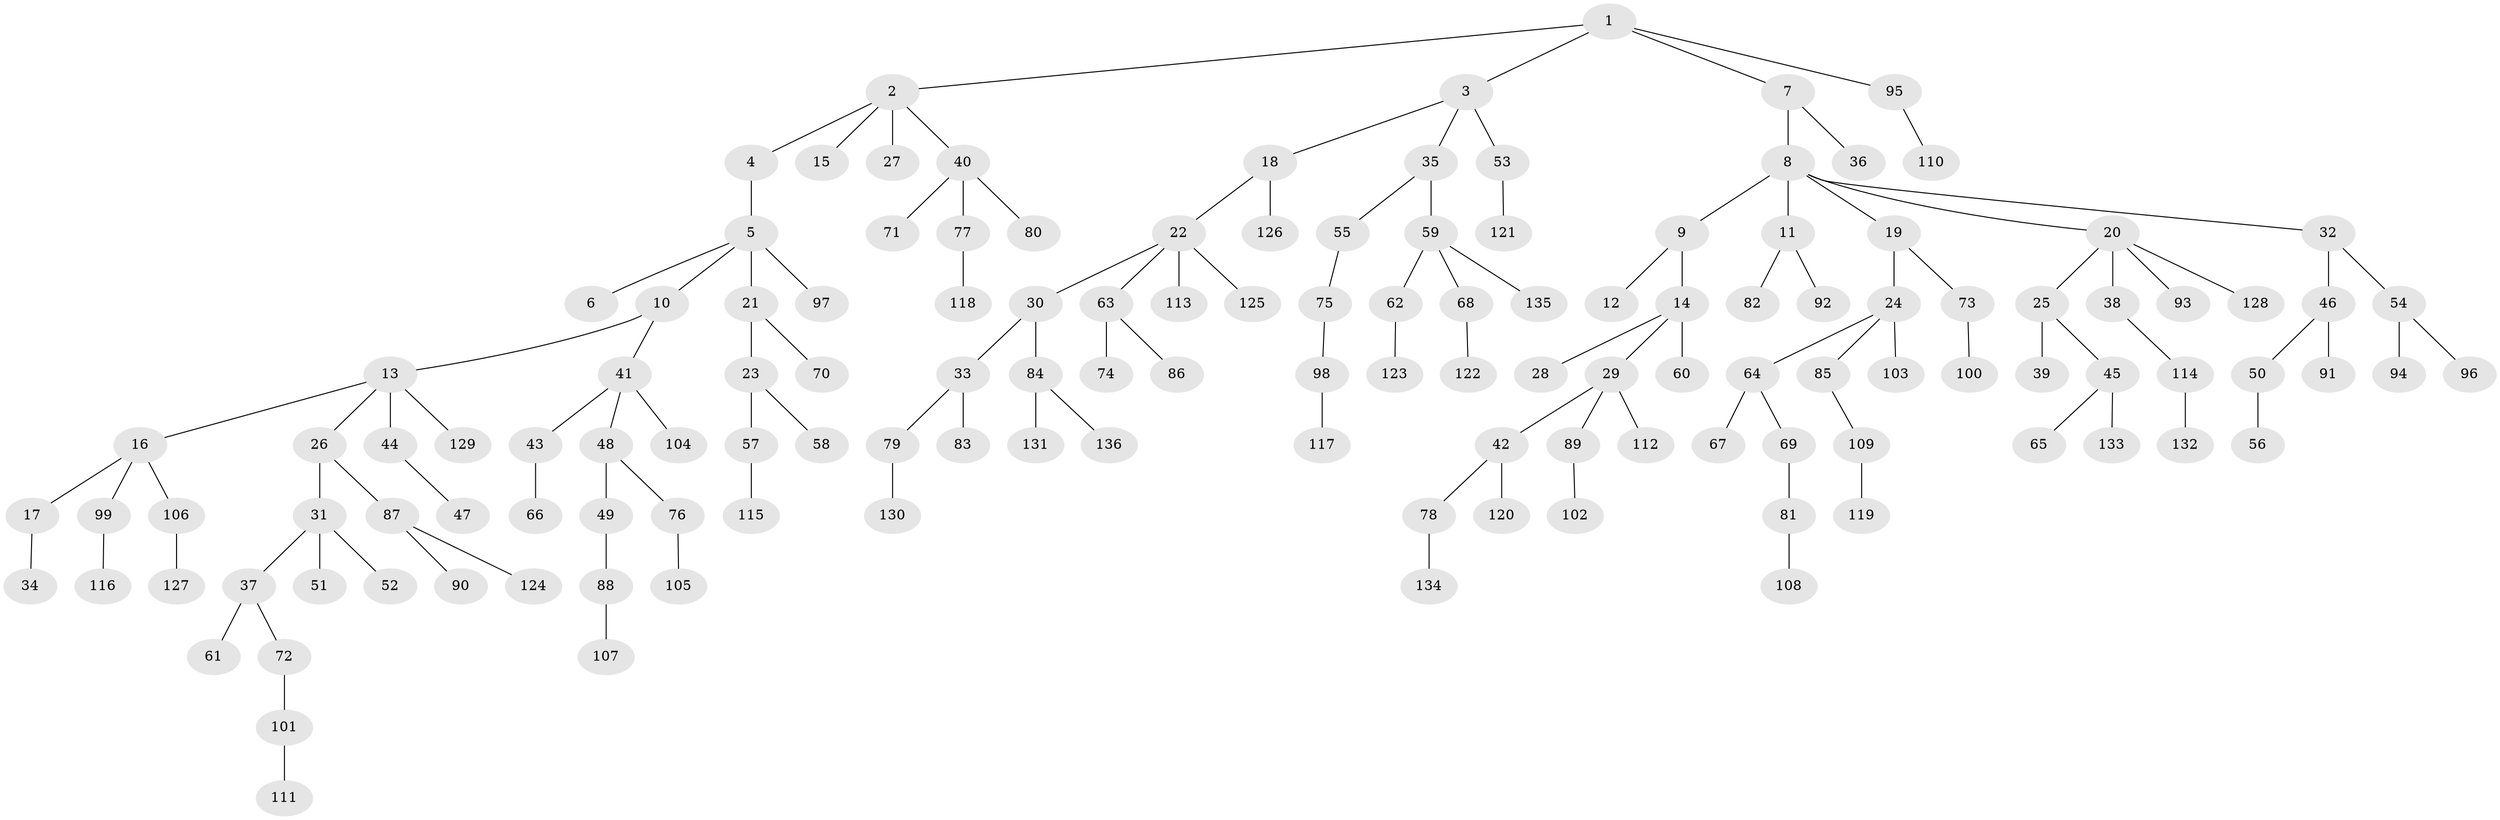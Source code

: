 // coarse degree distribution, {7: 0.012345679012345678, 4: 0.06172839506172839, 2: 0.12345679012345678, 5: 0.037037037037037035, 1: 0.5802469135802469, 3: 0.16049382716049382, 6: 0.024691358024691357}
// Generated by graph-tools (version 1.1) at 2025/19/03/04/25 18:19:18]
// undirected, 136 vertices, 135 edges
graph export_dot {
graph [start="1"]
  node [color=gray90,style=filled];
  1;
  2;
  3;
  4;
  5;
  6;
  7;
  8;
  9;
  10;
  11;
  12;
  13;
  14;
  15;
  16;
  17;
  18;
  19;
  20;
  21;
  22;
  23;
  24;
  25;
  26;
  27;
  28;
  29;
  30;
  31;
  32;
  33;
  34;
  35;
  36;
  37;
  38;
  39;
  40;
  41;
  42;
  43;
  44;
  45;
  46;
  47;
  48;
  49;
  50;
  51;
  52;
  53;
  54;
  55;
  56;
  57;
  58;
  59;
  60;
  61;
  62;
  63;
  64;
  65;
  66;
  67;
  68;
  69;
  70;
  71;
  72;
  73;
  74;
  75;
  76;
  77;
  78;
  79;
  80;
  81;
  82;
  83;
  84;
  85;
  86;
  87;
  88;
  89;
  90;
  91;
  92;
  93;
  94;
  95;
  96;
  97;
  98;
  99;
  100;
  101;
  102;
  103;
  104;
  105;
  106;
  107;
  108;
  109;
  110;
  111;
  112;
  113;
  114;
  115;
  116;
  117;
  118;
  119;
  120;
  121;
  122;
  123;
  124;
  125;
  126;
  127;
  128;
  129;
  130;
  131;
  132;
  133;
  134;
  135;
  136;
  1 -- 2;
  1 -- 3;
  1 -- 7;
  1 -- 95;
  2 -- 4;
  2 -- 15;
  2 -- 27;
  2 -- 40;
  3 -- 18;
  3 -- 35;
  3 -- 53;
  4 -- 5;
  5 -- 6;
  5 -- 10;
  5 -- 21;
  5 -- 97;
  7 -- 8;
  7 -- 36;
  8 -- 9;
  8 -- 11;
  8 -- 19;
  8 -- 20;
  8 -- 32;
  9 -- 12;
  9 -- 14;
  10 -- 13;
  10 -- 41;
  11 -- 82;
  11 -- 92;
  13 -- 16;
  13 -- 26;
  13 -- 44;
  13 -- 129;
  14 -- 28;
  14 -- 29;
  14 -- 60;
  16 -- 17;
  16 -- 99;
  16 -- 106;
  17 -- 34;
  18 -- 22;
  18 -- 126;
  19 -- 24;
  19 -- 73;
  20 -- 25;
  20 -- 38;
  20 -- 93;
  20 -- 128;
  21 -- 23;
  21 -- 70;
  22 -- 30;
  22 -- 63;
  22 -- 113;
  22 -- 125;
  23 -- 57;
  23 -- 58;
  24 -- 64;
  24 -- 85;
  24 -- 103;
  25 -- 39;
  25 -- 45;
  26 -- 31;
  26 -- 87;
  29 -- 42;
  29 -- 89;
  29 -- 112;
  30 -- 33;
  30 -- 84;
  31 -- 37;
  31 -- 51;
  31 -- 52;
  32 -- 46;
  32 -- 54;
  33 -- 79;
  33 -- 83;
  35 -- 55;
  35 -- 59;
  37 -- 61;
  37 -- 72;
  38 -- 114;
  40 -- 71;
  40 -- 77;
  40 -- 80;
  41 -- 43;
  41 -- 48;
  41 -- 104;
  42 -- 78;
  42 -- 120;
  43 -- 66;
  44 -- 47;
  45 -- 65;
  45 -- 133;
  46 -- 50;
  46 -- 91;
  48 -- 49;
  48 -- 76;
  49 -- 88;
  50 -- 56;
  53 -- 121;
  54 -- 94;
  54 -- 96;
  55 -- 75;
  57 -- 115;
  59 -- 62;
  59 -- 68;
  59 -- 135;
  62 -- 123;
  63 -- 74;
  63 -- 86;
  64 -- 67;
  64 -- 69;
  68 -- 122;
  69 -- 81;
  72 -- 101;
  73 -- 100;
  75 -- 98;
  76 -- 105;
  77 -- 118;
  78 -- 134;
  79 -- 130;
  81 -- 108;
  84 -- 131;
  84 -- 136;
  85 -- 109;
  87 -- 90;
  87 -- 124;
  88 -- 107;
  89 -- 102;
  95 -- 110;
  98 -- 117;
  99 -- 116;
  101 -- 111;
  106 -- 127;
  109 -- 119;
  114 -- 132;
}
